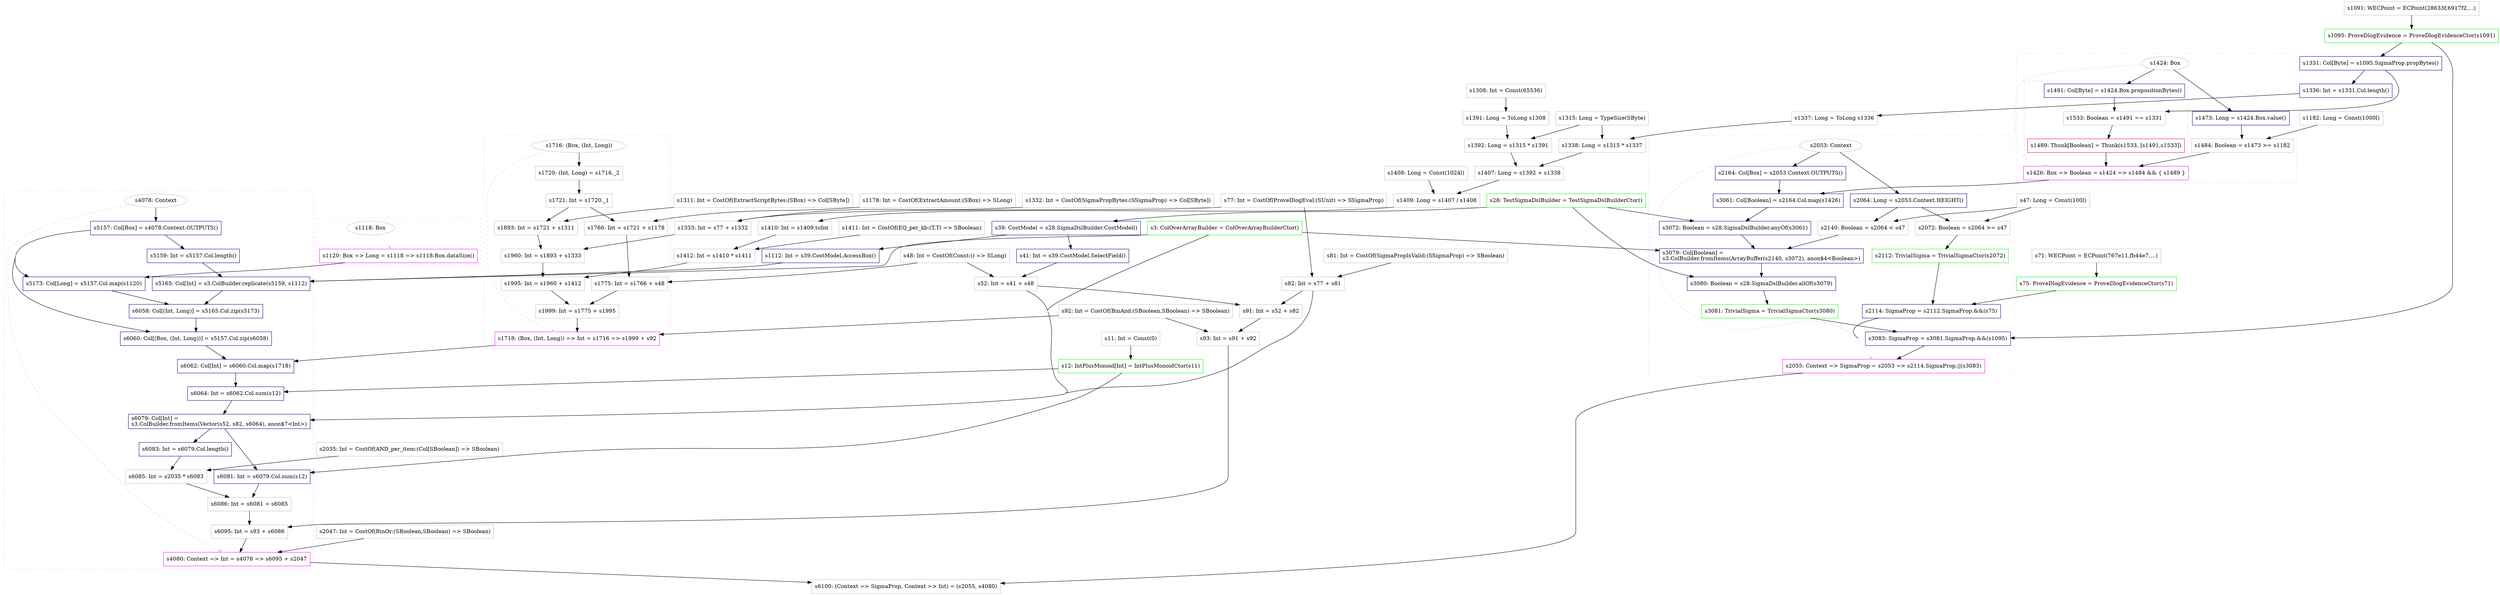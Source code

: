 digraph "CrowdFunding" {
concentrate=true
node [style=filled, fillcolor=orangered]

"s1182" [
label="s1182: Long = Const(1000l)"
shape=box, color=gray, tooltip="s1182:Long", style=filled, fillcolor=white
]
"s1091" [
label="s1091: WECPoint = ECPoint(28633f,6917f2,...)"
shape=box, color=gray, tooltip="s1091:WECPoint", style=filled, fillcolor=white
]
"s1095" [
label="s1095: ProveDlogEvidence = ProveDlogEvidenceCtor(s1091)"
shape=box, color=green, tooltip="s1095:ProveDlogEvidence", style=filled, fillcolor=white
]
"s1331" [
label="s1331: Col[Byte] = s1095.SigmaProp.propBytes()"
shape=box, color=darkblue, tooltip="s1331:Col[Byte]", style=filled, fillcolor=white
]
subgraph cluster_s1426 {
style=dashed; color="#FFCCFF"
"s1424" [
label="s1424: Box"
shape=oval, color=gray, tooltip="s1424:Box", style=filled, fillcolor=white
]
"s1426" [
label="s1426: Box => Boolean = s1424 => s1484 && { s1489 }"
shape=box, color=magenta, tooltip="s1426:Box => Boolean", style=filled, fillcolor=white
]
{rank=source; s1424}
"s1473" [
label="s1473: Long = s1424.Box.value()"
shape=box, color=darkblue, tooltip="s1473:Long", style=filled, fillcolor=white
]
"s1484" [
label="s1484: Boolean = s1473 >= s1182"
shape=box, color=gray, tooltip="s1484:Boolean", style=filled, fillcolor=white
]
subgraph cluster_s1489 {
style=dashed; color="#FFCCCC"
"s1489" [
label="s1489: Thunk[Boolean] = Thunk(s1533, [s1491,s1533])"
shape=box, color=red, tooltip="s1489:Thunk[Boolean]", style=filled, fillcolor=white
]
"s1491" [
label="s1491: Col[Byte] = s1424.Box.propositionBytes()"
shape=box, color=darkblue, tooltip="s1491:Col[Byte]", style=filled, fillcolor=white
]
"s1533" [
label="s1533: Boolean = s1491 == s1331"
shape=box, color=gray, tooltip="s1533:Boolean", style=filled, fillcolor=white
]
{rank=sink; s1489}
}
{rank=sink; s1426}
}
"s28" [
label="s28: TestSigmaDslBuilder = TestSigmaDslBuilderCtor()"
shape=box, color=green, tooltip="s28:TestSigmaDslBuilder", style=filled, fillcolor=white
]
"s3" [
label="s3: ColOverArrayBuilder = ColOverArrayBuilderCtor()"
shape=box, color=green, tooltip="s3:ColOverArrayBuilder", style=filled, fillcolor=white
]
"s71" [
label="s71: WECPoint = ECPoint(767e11,fb44e7,...)"
shape=box, color=gray, tooltip="s71:WECPoint", style=filled, fillcolor=white
]
"s75" [
label="s75: ProveDlogEvidence = ProveDlogEvidenceCtor(s71)"
shape=box, color=green, tooltip="s75:ProveDlogEvidence", style=filled, fillcolor=white
]
"s47" [
label="s47: Long = Const(100l)"
shape=box, color=gray, tooltip="s47:Long", style=filled, fillcolor=white
]
subgraph cluster_s2055 {
style=dashed; color="#FFCCFF"
"s2053" [
label="s2053: Context"
shape=oval, color=gray, tooltip="s2053:Context", style=filled, fillcolor=white
]
"s2055" [
label="s2055: Context => SigmaProp = s2053 => s2114.SigmaProp.||(s3083)"
shape=box, color=magenta, tooltip="s2055:Context => SigmaProp", style=filled, fillcolor=white
]
{rank=source; s2053}
"s2064" [
label="s2064: Long = s2053.Context.HEIGHT()"
shape=box, color=darkblue, tooltip="s2064:Long", style=filled, fillcolor=white
]
"s2072" [
label="s2072: Boolean = s2064 >= s47"
shape=box, color=gray, tooltip="s2072:Boolean", style=filled, fillcolor=white
]
"s2112" [
label="s2112: TrivialSigma = TrivialSigmaCtor(s2072)"
shape=box, color=green, tooltip="s2112:TrivialSigma", style=filled, fillcolor=white
]
"s2114" [
label="s2114: SigmaProp = s2112.SigmaProp.&&(s75)"
shape=box, color=darkblue, tooltip="s2114:SigmaProp", style=filled, fillcolor=white
]
"s2140" [
label="s2140: Boolean = s2064 < s47"
shape=box, color=gray, tooltip="s2140:Boolean", style=filled, fillcolor=white
]
"s2164" [
label="s2164: Col[Box] = s2053.Context.OUTPUTS()"
shape=box, color=darkblue, tooltip="s2164:Col[Box]", style=filled, fillcolor=white
]
"s3061" [
label="s3061: Col[Boolean] = s2164.Col.map(s1426)"
shape=box, color=darkblue, tooltip="s3061:Col[Boolean]", style=filled, fillcolor=white
]
"s3072" [
label="s3072: Boolean = s28.SigmaDslBuilder.anyOf(s3061)"
shape=box, color=darkblue, tooltip="s3072:Boolean", style=filled, fillcolor=white
]
"s3079" [
label="s3079: Col[Boolean] =\ls3.ColBuilder.fromItems(ArrayBuffer(s2140, s3072), anon$4<Boolean>)\l"
shape=box, color=darkblue, tooltip="s3079:Col[Boolean]", style=filled, fillcolor=white
]
"s3080" [
label="s3080: Boolean = s28.SigmaDslBuilder.allOf(s3079)"
shape=box, color=darkblue, tooltip="s3080:Boolean", style=filled, fillcolor=white
]
"s3081" [
label="s3081: TrivialSigma = TrivialSigmaCtor(s3080)"
shape=box, color=green, tooltip="s3081:TrivialSigma", style=filled, fillcolor=white
]
"s3083" [
label="s3083: SigmaProp = s3081.SigmaProp.&&(s1095)"
shape=box, color=darkblue, tooltip="s3083:SigmaProp", style=filled, fillcolor=white
]
{rank=sink; s2055}
}
"s1311" [
label="s1311: Int = CostOf(ExtractScriptBytes:(SBox) => Col[SByte])"
shape=box, color=gray, tooltip="s1311:Int", style=filled, fillcolor=white
]
"s92" [
label="s92: Int = CostOf(BinAnd:(SBoolean,SBoolean) => SBoolean)"
shape=box, color=gray, tooltip="s92:Int", style=filled, fillcolor=white
]
"s1178" [
label="s1178: Int = CostOf(ExtractAmount:(SBox) => SLong)"
shape=box, color=gray, tooltip="s1178:Int", style=filled, fillcolor=white
]
"s77" [
label="s77: Int = CostOf(ProveDlogEval:(SUnit) => SSigmaProp)"
shape=box, color=gray, tooltip="s77:Int", style=filled, fillcolor=white
]
"s1332" [
label="s1332: Int = CostOf(SigmaPropBytes:(SSigmaProp) => Col[SByte])"
shape=box, color=gray, tooltip="s1332:Int", style=filled, fillcolor=white
]
"s1333" [
label="s1333: Int = s77 + s1332"
shape=box, color=gray, tooltip="s1333:Int", style=filled, fillcolor=white
]
"s48" [
label="s48: Int = CostOf(Const:() => SLong)"
shape=box, color=gray, tooltip="s48:Int", style=filled, fillcolor=white
]
"s1315" [
label="s1315: Long = TypeSize(SByte)"
shape=box, color=gray, tooltip="s1315:Long", style=filled, fillcolor=white
]
"s1308" [
label="s1308: Int = Const(65536)"
shape=box, color=gray, tooltip="s1308:Int", style=filled, fillcolor=white
]
"s1391" [
label="s1391: Long = ToLong s1308"
shape=box, color=gray, tooltip="s1391:Long", style=filled, fillcolor=white
]
"s1392" [
label="s1392: Long = s1315 * s1391"
shape=box, color=gray, tooltip="s1392:Long", style=filled, fillcolor=white
]
"s1336" [
label="s1336: Int = s1331.Col.length()"
shape=box, color=darkblue, tooltip="s1336:Int", style=filled, fillcolor=white
]
"s1337" [
label="s1337: Long = ToLong s1336"
shape=box, color=gray, tooltip="s1337:Long", style=filled, fillcolor=white
]
"s1338" [
label="s1338: Long = s1315 * s1337"
shape=box, color=gray, tooltip="s1338:Long", style=filled, fillcolor=white
]
"s1407" [
label="s1407: Long = s1392 + s1338"
shape=box, color=gray, tooltip="s1407:Long", style=filled, fillcolor=white
]
"s1408" [
label="s1408: Long = Const(1024l)"
shape=box, color=gray, tooltip="s1408:Long", style=filled, fillcolor=white
]
"s1409" [
label="s1409: Long = s1407 / s1408"
shape=box, color=gray, tooltip="s1409:Long", style=filled, fillcolor=white
]
"s1410" [
label="s1410: Int = s1409.toInt"
shape=box, color=gray, tooltip="s1410:Int", style=filled, fillcolor=white
]
"s1411" [
label="s1411: Int = CostOf(EQ_per_kb:(T,T) => SBoolean)"
shape=box, color=gray, tooltip="s1411:Int", style=filled, fillcolor=white
]
"s1412" [
label="s1412: Int = s1410 * s1411"
shape=box, color=gray, tooltip="s1412:Int", style=filled, fillcolor=white
]
subgraph cluster_s1718 {
style=dashed; color="#FFCCFF"
"s1716" [
label="s1716: (Box, (Int, Long))"
shape=oval, color=gray, tooltip="s1716:(Box, (Int, Long))", style=filled, fillcolor=white
]
"s1718" [
label="s1718: (Box, (Int, Long)) => Int = s1716 => s1999 + s92"
shape=box, color=magenta, tooltip="s1718:(Box, (Int, Long)) => Int", style=filled, fillcolor=white
]
{rank=source; s1716}
"s1720" [
label="s1720: (Int, Long) = s1716._2"
shape=box, color=gray, tooltip="s1720:(Int, Long)", style=filled, fillcolor=white
]
"s1721" [
label="s1721: Int = s1720._1"
shape=box, color=gray, tooltip="s1721:Int", style=filled, fillcolor=white
]
"s1766" [
label="s1766: Int = s1721 + s1178"
shape=box, color=gray, tooltip="s1766:Int", style=filled, fillcolor=white
]
"s1775" [
label="s1775: Int = s1766 + s48"
shape=box, color=gray, tooltip="s1775:Int", style=filled, fillcolor=white
]
"s1893" [
label="s1893: Int = s1721 + s1311"
shape=box, color=gray, tooltip="s1893:Int", style=filled, fillcolor=white
]
"s1960" [
label="s1960: Int = s1893 + s1333"
shape=box, color=gray, tooltip="s1960:Int", style=filled, fillcolor=white
]
"s1995" [
label="s1995: Int = s1960 + s1412"
shape=box, color=gray, tooltip="s1995:Int", style=filled, fillcolor=white
]
"s1999" [
label="s1999: Int = s1775 + s1995"
shape=box, color=gray, tooltip="s1999:Int", style=filled, fillcolor=white
]
{rank=sink; s1718}
}
"s2035" [
label="s2035: Int = CostOf(AND_per_item:(Col[SBoolean]) => SBoolean)"
shape=box, color=gray, tooltip="s2035:Int", style=filled, fillcolor=white
]
"s39" [
label="s39: CostModel = s28.SigmaDslBuilder.CostModel()"
shape=box, color=darkblue, tooltip="s39:CostModel", style=filled, fillcolor=white
]
"s41" [
label="s41: Int = s39.CostModel.SelectField()"
shape=box, color=darkblue, tooltip="s41:Int", style=filled, fillcolor=white
]
"s52" [
label="s52: Int = s41 + s48"
shape=box, color=gray, tooltip="s52:Int", style=filled, fillcolor=white
]
"s81" [
label="s81: Int = CostOf(SigmaPropIsValid:(SSigmaProp) => SBoolean)"
shape=box, color=gray, tooltip="s81:Int", style=filled, fillcolor=white
]
"s82" [
label="s82: Int = s77 + s81"
shape=box, color=gray, tooltip="s82:Int", style=filled, fillcolor=white
]
"s91" [
label="s91: Int = s52 + s82"
shape=box, color=gray, tooltip="s91:Int", style=filled, fillcolor=white
]
"s93" [
label="s93: Int = s91 + s92"
shape=box, color=gray, tooltip="s93:Int", style=filled, fillcolor=white
]
"s2047" [
label="s2047: Int = CostOf(BinOr:(SBoolean,SBoolean) => SBoolean)"
shape=box, color=gray, tooltip="s2047:Int", style=filled, fillcolor=white
]
"s11" [
label="s11: Int = Const(0)"
shape=box, color=gray, tooltip="s11:Int", style=filled, fillcolor=white
]
"s12" [
label="s12: IntPlusMonoid[Int] = IntPlusMonoidCtor(s11)"
shape=box, color=green, tooltip="s12:IntPlusMonoid[Int]", style=filled, fillcolor=white
]
"s1112" [
label="s1112: Int = s39.CostModel.AccessBox()"
shape=box, color=darkblue, tooltip="s1112:Int", style=filled, fillcolor=white
]
subgraph cluster_s1120 {
style=dashed; color="#FFCCFF"
"s1118" [
label="s1118: Box"
shape=oval, color=gray, tooltip="s1118:Box", style=filled, fillcolor=white
]
"s1120" [
label="s1120: Box => Long = s1118 => s1118.Box.dataSize()"
shape=box, color=magenta, tooltip="s1120:Box => Long", style=filled, fillcolor=white
]
{rank=source; s1118}
{rank=sink; s1120}
}
subgraph cluster_s4080 {
style=dashed; color="#FFCCFF"
"s4078" [
label="s4078: Context"
shape=oval, color=gray, tooltip="s4078:Context", style=filled, fillcolor=white
]
"s4080" [
label="s4080: Context => Int = s4078 => s6095 + s2047"
shape=box, color=magenta, tooltip="s4080:Context => Int", style=filled, fillcolor=white
]
{rank=source; s4078}
"s5157" [
label="s5157: Col[Box] = s4078.Context.OUTPUTS()"
shape=box, color=darkblue, tooltip="s5157:Col[Box]", style=filled, fillcolor=white
]
"s5159" [
label="s5159: Int = s5157.Col.length()"
shape=box, color=darkblue, tooltip="s5159:Int", style=filled, fillcolor=white
]
"s5165" [
label="s5165: Col[Int] = s3.ColBuilder.replicate(s5159, s1112)"
shape=box, color=darkblue, tooltip="s5165:Col[Int]", style=filled, fillcolor=white
]
"s5173" [
label="s5173: Col[Long] = s5157.Col.map(s1120)"
shape=box, color=darkblue, tooltip="s5173:Col[Long]", style=filled, fillcolor=white
]
"s6058" [
label="s6058: Col[(Int, Long)] = s5165.Col.zip(s5173)"
shape=box, color=darkblue, tooltip="s6058:Col[(Int, Long)]", style=filled, fillcolor=white
]
"s6060" [
label="s6060: Col[(Box, (Int, Long))] = s5157.Col.zip(s6058)"
shape=box, color=darkblue, tooltip="s6060:Col[(Box, (Int, Long))]", style=filled, fillcolor=white
]
"s6062" [
label="s6062: Col[Int] = s6060.Col.map(s1718)"
shape=box, color=darkblue, tooltip="s6062:Col[Int]", style=filled, fillcolor=white
]
"s6064" [
label="s6064: Int = s6062.Col.sum(s12)"
shape=box, color=darkblue, tooltip="s6064:Int", style=filled, fillcolor=white
]
"s6079" [
label="s6079: Col[Int] =\ls3.ColBuilder.fromItems(Vector(s52, s82, s6064), anon$7<Int>)\l"
shape=box, color=darkblue, tooltip="s6079:Col[Int]", style=filled, fillcolor=white
]
"s6081" [
label="s6081: Int = s6079.Col.sum(s12)"
shape=box, color=darkblue, tooltip="s6081:Int", style=filled, fillcolor=white
]
"s6083" [
label="s6083: Int = s6079.Col.length()"
shape=box, color=darkblue, tooltip="s6083:Int", style=filled, fillcolor=white
]
"s6085" [
label="s6085: Int = s2035 * s6083"
shape=box, color=gray, tooltip="s6085:Int", style=filled, fillcolor=white
]
"s6086" [
label="s6086: Int = s6081 + s6085"
shape=box, color=gray, tooltip="s6086:Int", style=filled, fillcolor=white
]
"s6095" [
label="s6095: Int = s93 + s6086"
shape=box, color=gray, tooltip="s6095:Int", style=filled, fillcolor=white
]
{rank=sink; s4080}
}
"s6100" [
label="s6100: (Context => SigmaProp, Context => Int) = (s2055, s4080)"
shape=box, color=gray, tooltip="s6100:(Context => SigmaProp, Context => Int)", style=filled, fillcolor=white
]
"s2035" -> "s6085" [style=solid]
"s6083" -> "s6085" [style=solid]
"s1336" -> "s1337" [style=solid]
"s1716" -> "s1718" [style=dashed, color=lightgray, weight=0]
"s1999" -> "s1718" [style=solid]
"s92" -> "s1718" [style=solid]
"s2064" -> "s2072" [style=solid]
"s47" -> "s2072" [style=solid]
"s1960" -> "s1995" [style=solid]
"s1412" -> "s1995" [style=solid]
"s28" -> "s3072" [style=solid]
"s3061" -> "s3072" [style=solid]
"s5157" -> "s5173" [style=solid]
"s1120" -> "s5173" [style=solid]
"s2112" -> "s2114" [style=solid]
"s75" -> "s2114" [style=solid]
"s1491" -> "s1533" [style=solid]
"s1331" -> "s1533" [style=solid]
"s1424" -> "s1426" [style=dashed, color=lightgray, weight=0]
"s1484" -> "s1426" [style=solid]
"s1489" -> "s1426" [style=solid]
"s1775" -> "s1999" [style=solid]
"s1995" -> "s1999" [style=solid]
"s1091" -> "s1095" [style=solid]
"s1308" -> "s1391" [style=solid]
"s41" -> "s52" [style=solid]
"s48" -> "s52" [style=solid]
"s1407" -> "s1409" [style=solid]
"s1408" -> "s1409" [style=solid]
"s93" -> "s6095" [style=solid]
"s6086" -> "s6095" [style=solid]
"s2164" -> "s3061" [style=solid]
"s1426" -> "s3061" [style=solid]
"s91" -> "s93" [style=solid]
"s92" -> "s93" [style=solid]
"s6079" -> "s6081" [style=solid]
"s12" -> "s6081" [style=solid]
"s1533" -> "s1489" [style=solid]
"s1893" -> "s1960" [style=solid]
"s1333" -> "s1960" [style=solid]
"s4078" -> "s5157" [style=solid]
"s2053" -> "s2164" [style=solid]
"s6062" -> "s6064" [style=solid]
"s12" -> "s6064" [style=solid]
"s5165" -> "s6058" [style=solid]
"s5173" -> "s6058" [style=solid]
"s1315" -> "s1338" [style=solid]
"s1337" -> "s1338" [style=solid]
"s3" -> "s6079" [style=solid]
"s52" -> "s6079" [style=solid]
"s82" -> "s6079" [style=solid]
"s6064" -> "s6079" [style=solid]
"s5157" -> "s6060" [style=solid]
"s6058" -> "s6060" [style=solid]
"s1392" -> "s1407" [style=solid]
"s1338" -> "s1407" [style=solid]
"s1315" -> "s1392" [style=solid]
"s1391" -> "s1392" [style=solid]
"s2072" -> "s2112" [style=solid]
"s4078" -> "s4080" [style=dashed, color=lightgray, weight=0]
"s6095" -> "s4080" [style=solid]
"s2047" -> "s4080" [style=solid]
"s1716" -> "s1720" [style=solid]
"s39" -> "s41" [style=solid]
"s2064" -> "s2140" [style=solid]
"s47" -> "s2140" [style=solid]
"s3081" -> "s3083" [style=solid]
"s1095" -> "s3083" [style=solid]
"s77" -> "s1333" [style=solid]
"s1332" -> "s1333" [style=solid]
"s3" -> "s3079" [style=solid]
"s2140" -> "s3079" [style=solid]
"s3072" -> "s3079" [style=solid]
"s3080" -> "s3081" [style=solid]
"s11" -> "s12" [style=solid]
"s2053" -> "s2055" [style=dashed, color=lightgray, weight=0]
"s2114" -> "s2055" [style=solid]
"s3083" -> "s2055" [style=solid]
"s28" -> "s39" [style=solid]
"s52" -> "s91" [style=solid]
"s82" -> "s91" [style=solid]
"s39" -> "s1112" [style=solid]
"s2053" -> "s2064" [style=solid]
"s1766" -> "s1775" [style=solid]
"s48" -> "s1775" [style=solid]
"s2055" -> "s6100" [style=solid]
"s4080" -> "s6100" [style=solid]
"s6079" -> "s6083" [style=solid]
"s3" -> "s5165" [style=solid]
"s5159" -> "s5165" [style=solid]
"s1112" -> "s5165" [style=solid]
"s1473" -> "s1484" [style=solid]
"s1182" -> "s1484" [style=solid]
"s28" -> "s3080" [style=solid]
"s3079" -> "s3080" [style=solid]
"s1331" -> "s1336" [style=solid]
"s1721" -> "s1766" [style=solid]
"s1178" -> "s1766" [style=solid]
"s6081" -> "s6086" [style=solid]
"s6085" -> "s6086" [style=solid]
"s1410" -> "s1412" [style=solid]
"s1411" -> "s1412" [style=solid]
"s1720" -> "s1721" [style=solid]
"s71" -> "s75" [style=solid]
"s1424" -> "s1491" [style=solid]
"s6060" -> "s6062" [style=solid]
"s1718" -> "s6062" [style=solid]
"s1721" -> "s1893" [style=solid]
"s1311" -> "s1893" [style=solid]
"s77" -> "s82" [style=solid]
"s81" -> "s82" [style=solid]
"s5157" -> "s5159" [style=solid]
"s1409" -> "s1410" [style=solid]
"s1424" -> "s1473" [style=solid]
"s1118" -> "s1120" [style=dashed, color=lightgray, weight=0]
"s1118" -> "s1120" [style=solid]
"s1095" -> "s1331" [style=solid]
}
